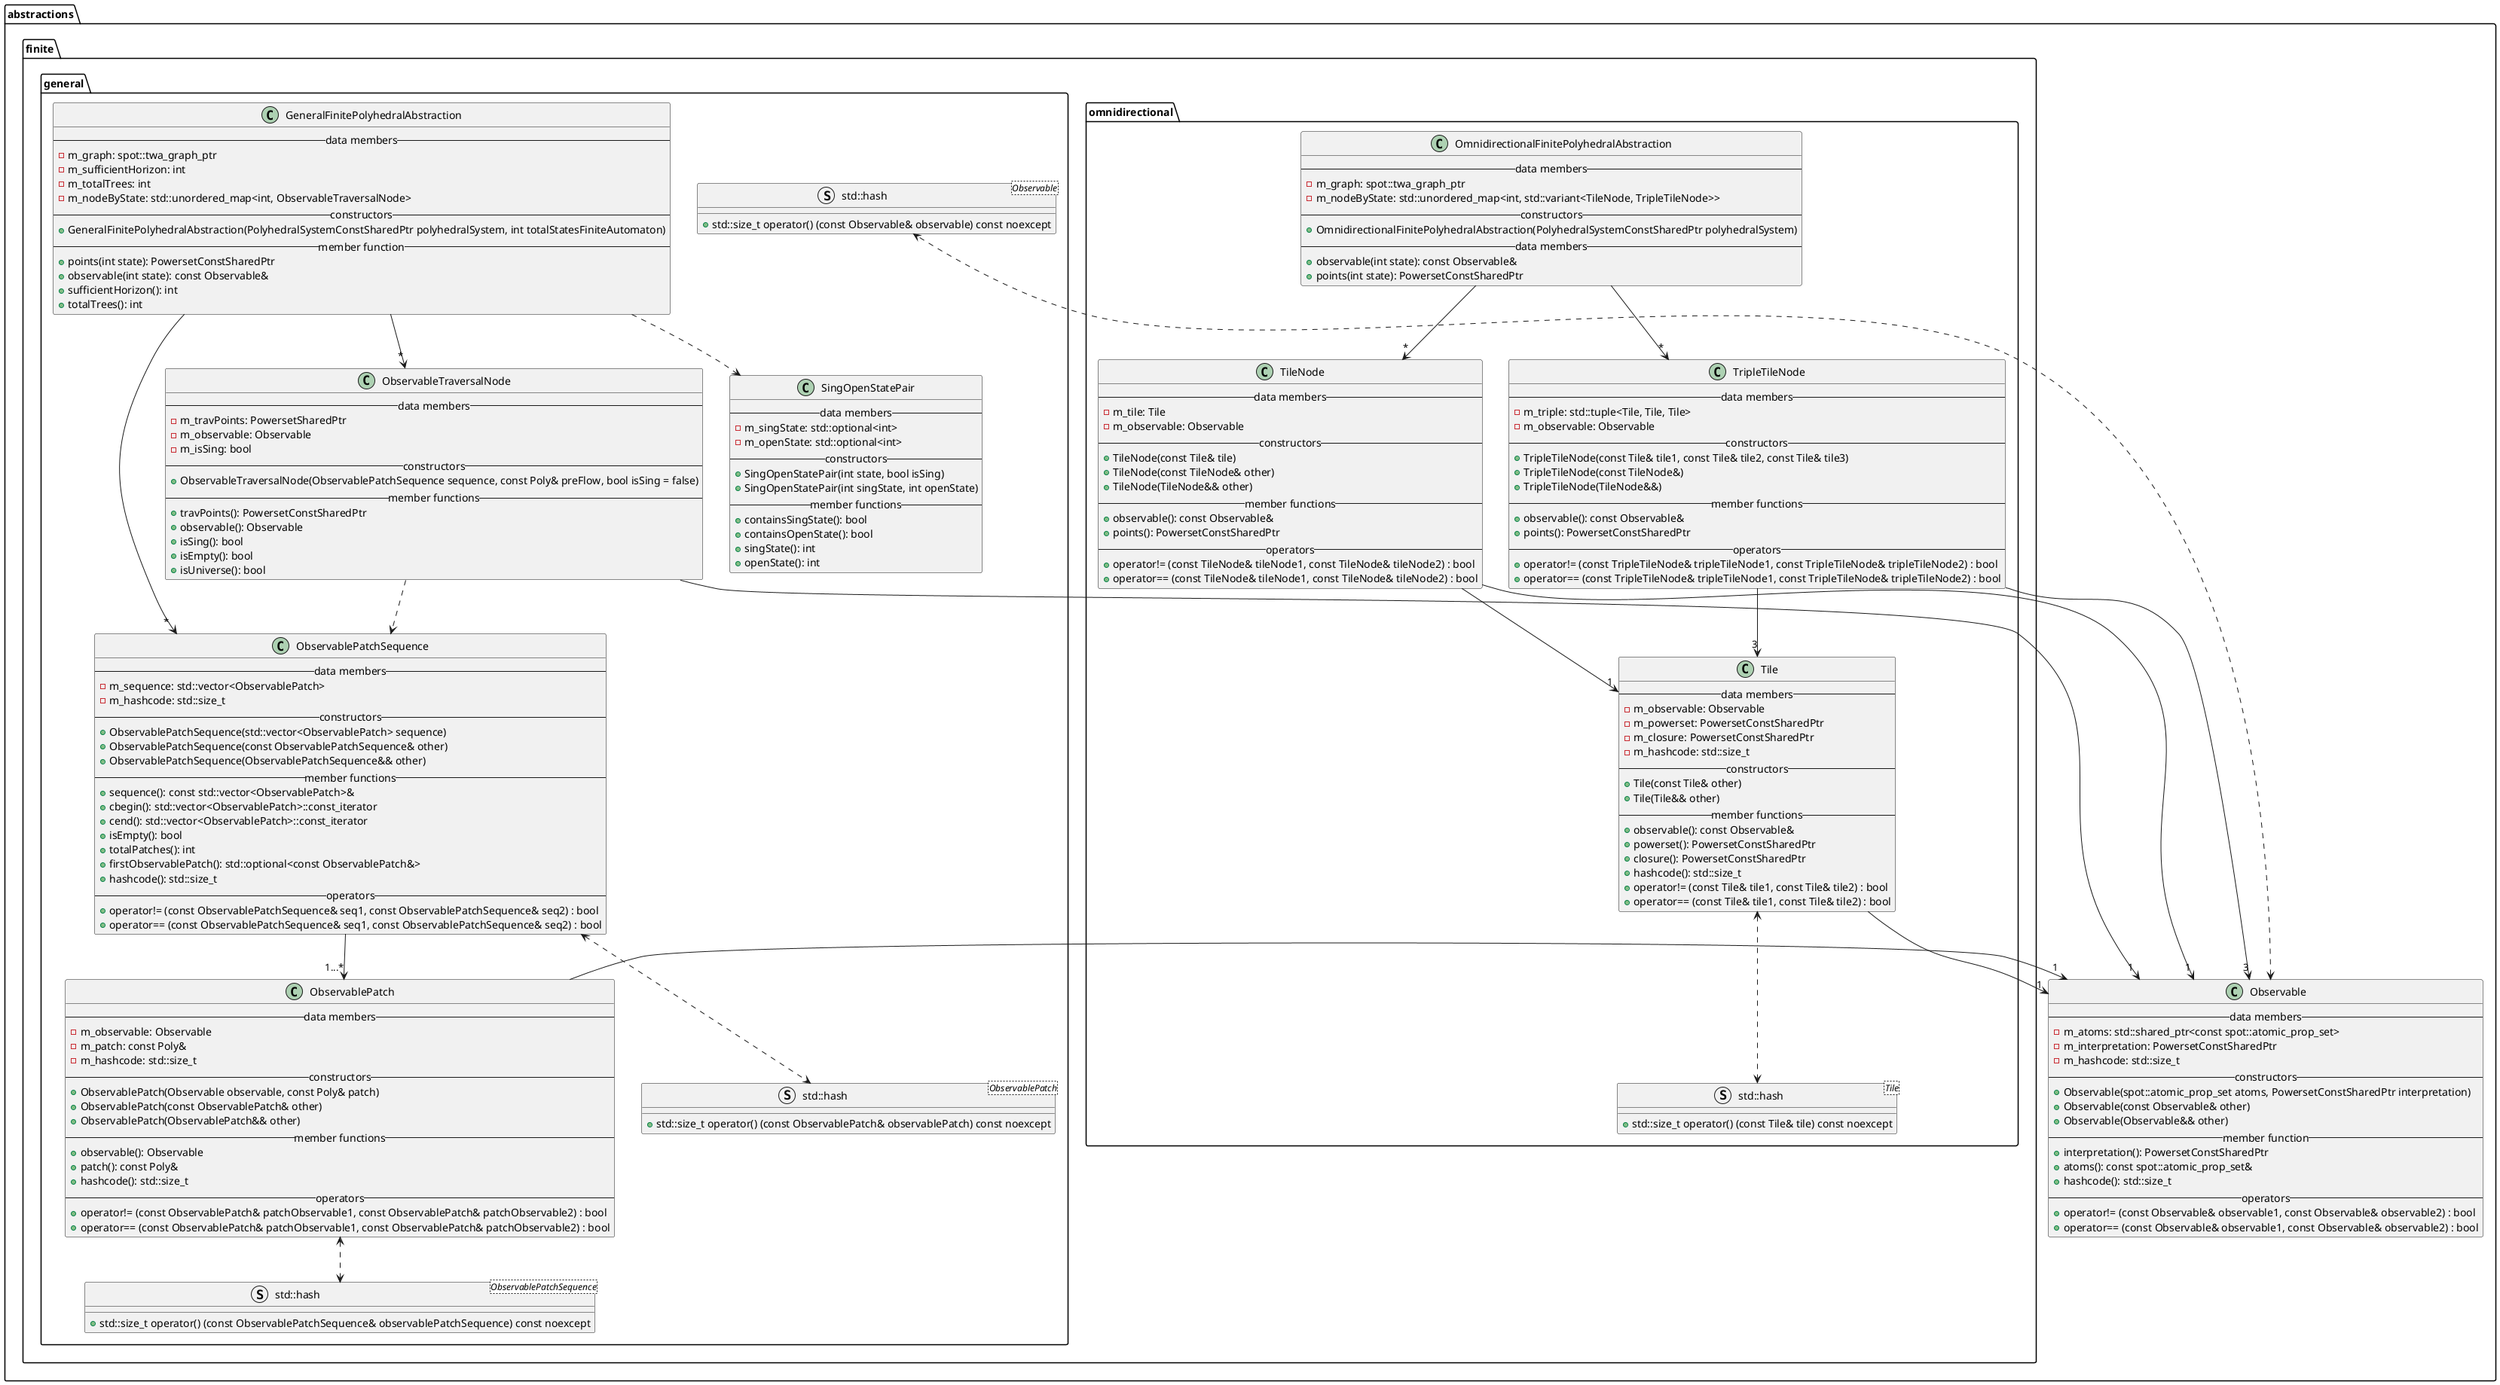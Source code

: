 @startuml

package abstractions {
    class Observable {
        --data members--
        -m_atoms: std::shared_ptr<const spot::atomic_prop_set>
        -m_interpretation: PowersetConstSharedPtr
        -m_hashcode: std::size_t
        --constructors--
        +Observable(spot::atomic_prop_set atoms, PowersetConstSharedPtr interpretation)
        +Observable(const Observable& other)
        +Observable(Observable&& other)
        --member function--
        +interpretation(): PowersetConstSharedPtr
        +atoms(): const spot::atomic_prop_set&
        +hashcode(): std::size_t
        --operators--
        +operator!= (const Observable& observable1, const Observable& observable2) : bool
        +operator== (const Observable& observable1, const Observable& observable2) : bool
    }

    package finite {
        package general {
                class ObservablePatch {
                    --data members--
                    -m_observable: Observable
                    -m_patch: const Poly&
                    -m_hashcode: std::size_t
                    --constructors--
                    +ObservablePatch(Observable observable, const Poly& patch)
                    +ObservablePatch(const ObservablePatch& other)
                    +ObservablePatch(ObservablePatch&& other)
                    --member functions--
                    +observable(): Observable
                    +patch(): const Poly&
                    +hashcode(): std::size_t
                    --operators--
                    +operator!= (const ObservablePatch& patchObservable1, const ObservablePatch& patchObservable2) : bool
                    +operator== (const ObservablePatch& patchObservable1, const ObservablePatch& patchObservable2) : bool
                }

                ObservablePatch --> "1" Observable

                class ObservablePatchSequence {
                    --data members--
                    -m_sequence: std::vector<ObservablePatch>
                    -m_hashcode: std::size_t
                    --constructors--
                    +ObservablePatchSequence(std::vector<ObservablePatch> sequence)
                    +ObservablePatchSequence(const ObservablePatchSequence& other)
                    +ObservablePatchSequence(ObservablePatchSequence&& other)
                    --member functions--
                    +sequence(): const std::vector<ObservablePatch>&
                    +cbegin(): std::vector<ObservablePatch>::const_iterator
                    +cend(): std::vector<ObservablePatch>::const_iterator
                    +isEmpty(): bool
                    +totalPatches(): int
                    +firstObservablePatch(): std::optional<const ObservablePatch&>
                    +hashcode(): std::size_t
                    --operators--
                    +operator!= (const ObservablePatchSequence& seq1, const ObservablePatchSequence& seq2) : bool
                    +operator== (const ObservablePatchSequence& seq1, const ObservablePatchSequence& seq2) : bool
                }

                struct "std::hash<ObservablePatchSequence>" as ObservablePatchSequenceHash {
                    +std::size_t operator() (const ObservablePatchSequence& observablePatchSequence) const noexcept
                }

                struct "std::hash<ObservablePatch>" as ObservablePatchHash {
                    +std::size_t operator() (const ObservablePatch& observablePatch) const noexcept
                }

                struct "std::hash<Observable>" as ObservableHash {
                    +std::size_t operator() (const Observable& observable) const noexcept
                }

                ObservablePatchSequence <..> ObservablePatchHash
                ObservablePatch <..> ObservablePatchSequenceHash
                Observable <..> ObservableHash

                class ObservableTraversalNode {
                    --data members--
                    -m_travPoints: PowersetSharedPtr
                    -m_observable: Observable
                    -m_isSing: bool
                    --constructors--
                    +ObservableTraversalNode(ObservablePatchSequence sequence, const Poly& preFlow, bool isSing = false)
                    --member functions--
                    +travPoints(): PowersetConstSharedPtr
                    +observable(): Observable
                    +isSing(): bool
                    +isEmpty(): bool
                    +isUniverse(): bool
                }

                ObservablePatchSequence --> "1...*" ObservablePatch
                ObservableTraversalNode --> "1" Observable
                ObservableTraversalNode ..> ObservablePatchSequence

                class GeneralFinitePolyhedralAbstraction {
                    --data members--
                    -m_graph: spot::twa_graph_ptr
                    -m_sufficientHorizon: int
                    -m_totalTrees: int
                    -m_nodeByState: std::unordered_map<int, ObservableTraversalNode>
                    --constructors--
                    +GeneralFinitePolyhedralAbstraction(PolyhedralSystemConstSharedPtr polyhedralSystem, int totalStatesFiniteAutomaton)
                    --member function--
                    +points(int state): PowersetConstSharedPtr
                    +observable(int state): const Observable&
                    +sufficientHorizon(): int
                    +totalTrees(): int
                }

                class SingOpenStatePair {
                    --data members--
                    -m_singState: std::optional<int>
                    -m_openState: std::optional<int>
                    --constructors--
                    +SingOpenStatePair(int state, bool isSing)
                    +SingOpenStatePair(int singState, int openState)
                    --member functions--
                    +containsSingState(): bool
                    +containsOpenState(): bool
                    +singState(): int
                    +openState(): int
                }

                GeneralFinitePolyhedralAbstraction --> "*" ObservablePatchSequence
                GeneralFinitePolyhedralAbstraction --> "*" ObservableTraversalNode
                GeneralFinitePolyhedralAbstraction ..> SingOpenStatePair
        }

        package omnidirectional {
            class Tile {
                --data members--
                -m_observable: Observable
                -m_powerset: PowersetConstSharedPtr
                -m_closure: PowersetConstSharedPtr
                -m_hashcode: std::size_t
                --constructors--
                +Tile(const Tile& other)
                +Tile(Tile&& other)
                --member functions--
                +observable(): const Observable&
                +powerset(): PowersetConstSharedPtr
                +closure(): PowersetConstSharedPtr
                +hashcode(): std::size_t
                +operator!= (const Tile& tile1, const Tile& tile2) : bool
                +operator== (const Tile& tile1, const Tile& tile2) : bool
            }

            class TileNode {
                --data members--
                -m_tile: Tile
                -m_observable: Observable
                --constructors--
                +TileNode(const Tile& tile)
                +TileNode(const TileNode& other)
                +TileNode(TileNode&& other)
                --member functions--
                +observable(): const Observable&
                +points(): PowersetConstSharedPtr
                --operators--
                +operator!= (const TileNode& tileNode1, const TileNode& tileNode2) : bool
                +operator== (const TileNode& tileNode1, const TileNode& tileNode2) : bool
            }

            class TripleTileNode {
                --data members--
                -m_triple: std::tuple<Tile, Tile, Tile>
                -m_observable: Observable
                --constructors--
                +TripleTileNode(const Tile& tile1, const Tile& tile2, const Tile& tile3)
                +TripleTileNode(const TileNode&)
                +TripleTileNode(TileNode&&)
                --member functions--
                +observable(): const Observable&
                +points(): PowersetConstSharedPtr
                --operators--
                +operator!= (const TripleTileNode& tripleTileNode1, const TripleTileNode& tripleTileNode2) : bool
                +operator== (const TripleTileNode& tripleTileNode1, const TripleTileNode& tripleTileNode2) : bool
            }

            struct "std::hash<Tile>" as TileHash {
                +std::size_t operator() (const Tile& tile) const noexcept
            }

            class OmnidirectionalFinitePolyhedralAbstraction {
                --data members--
                -m_graph: spot::twa_graph_ptr
                -m_nodeByState: std::unordered_map<int, std::variant<TileNode, TripleTileNode>>
                --constructors--
                +OmnidirectionalFinitePolyhedralAbstraction(PolyhedralSystemConstSharedPtr polyhedralSystem)
                --data members--
                +observable(int state): const Observable&
                +points(int state): PowersetConstSharedPtr
            }

            Tile <..> TileHash
            Tile --> "1" Observable
            TileNode --> "1" Observable
            TileNode --> "1" Tile
            TripleTileNode --> "3" Observable
            TripleTileNode --> "3" Tile
            OmnidirectionalFinitePolyhedralAbstraction --> "*" TileNode
            OmnidirectionalFinitePolyhedralAbstraction --> "*" TripleTileNode
        }
    }
}
@enduml
